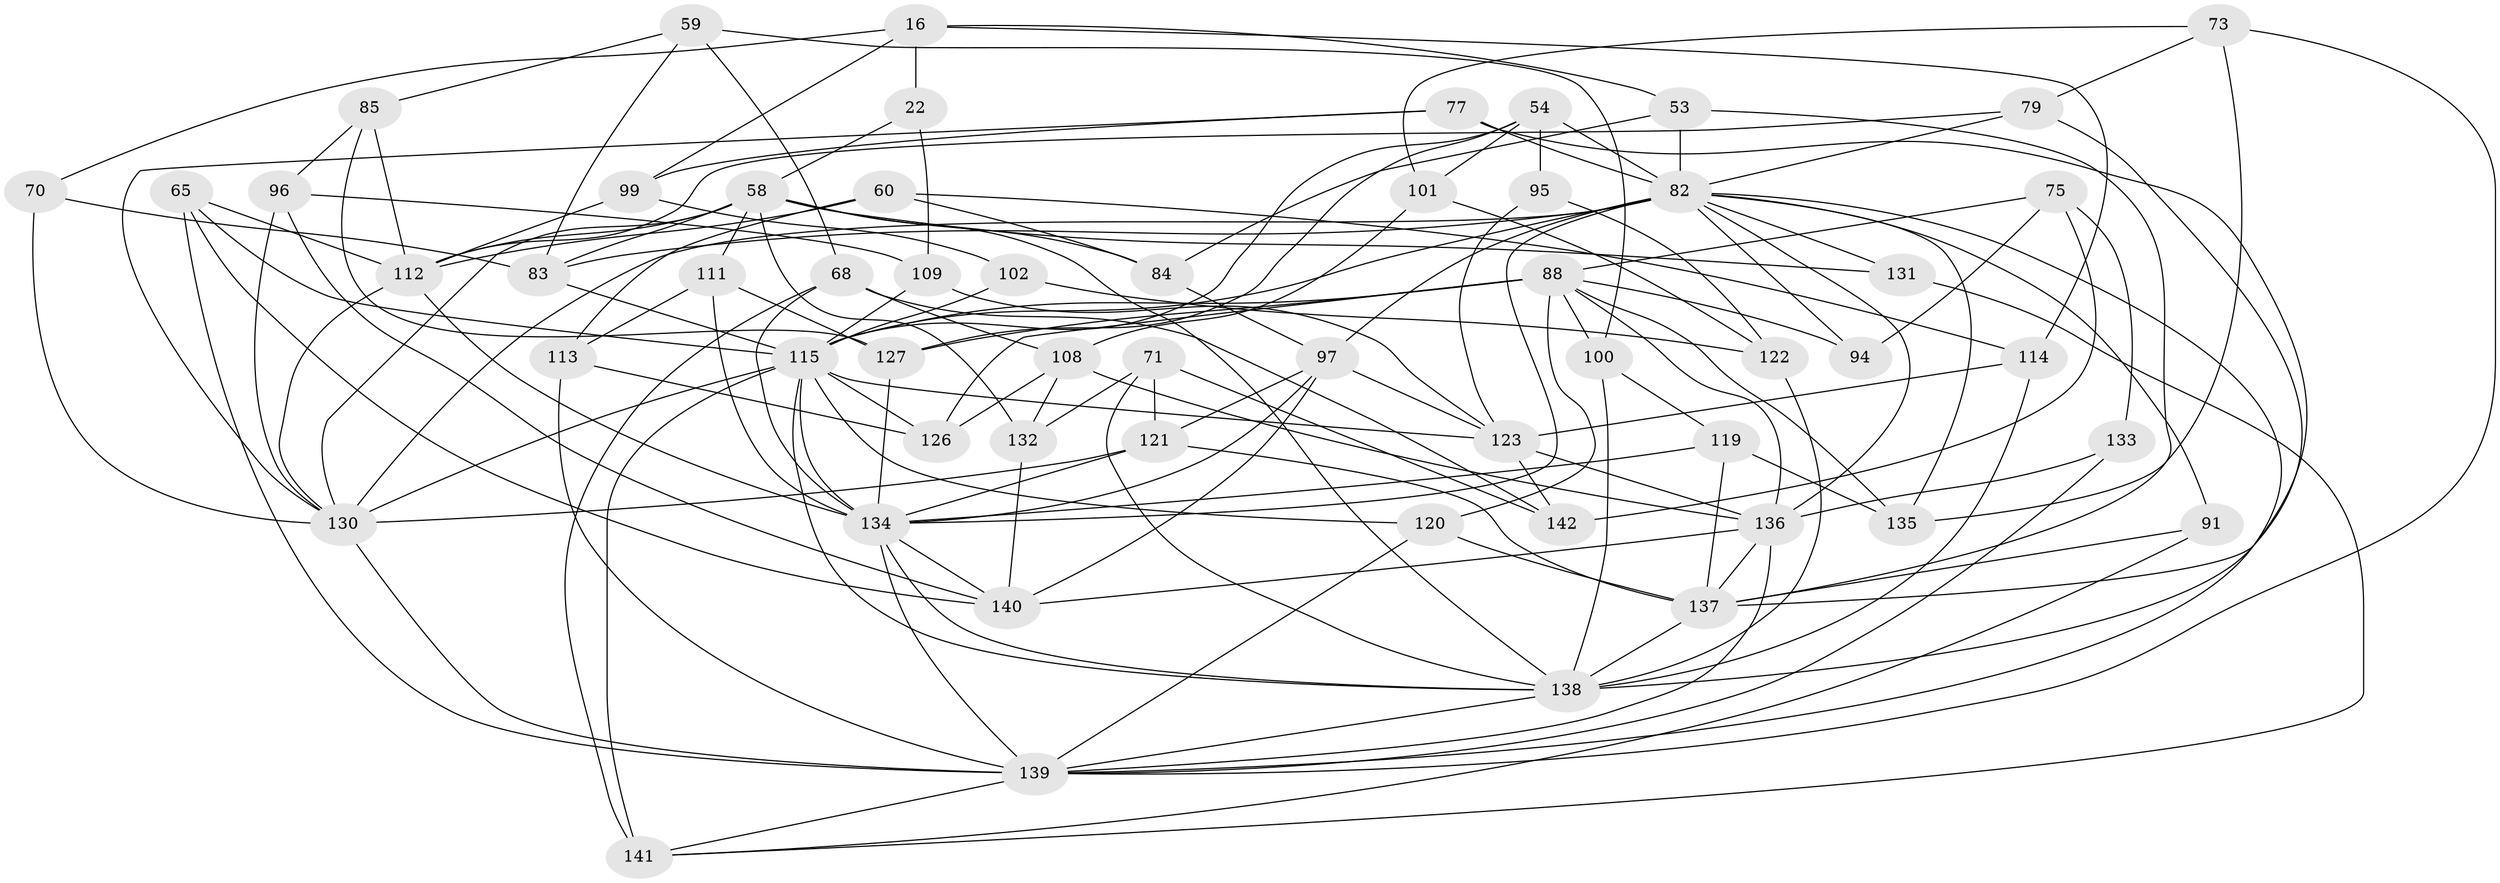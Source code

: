 // original degree distribution, {4: 1.0}
// Generated by graph-tools (version 1.1) at 2025/01/03/04/25 22:01:59]
// undirected, 56 vertices, 150 edges
graph export_dot {
graph [start="1"]
  node [color=gray90,style=filled];
  16 [super="+1"];
  22;
  53;
  54 [super="+12+43"];
  58 [super="+7+52"];
  59;
  60;
  65;
  68 [super="+49"];
  70;
  71;
  73;
  75 [super="+62"];
  77;
  79;
  82 [super="+67+35+44+40"];
  83 [super="+6"];
  84;
  85;
  88 [super="+66+80"];
  91;
  94;
  95;
  96;
  97 [super="+51+46"];
  99;
  100;
  101;
  102;
  108 [super="+86"];
  109;
  111;
  112 [super="+29+69"];
  113;
  114;
  115 [super="+27+93+98+72"];
  119;
  120 [super="+61"];
  121 [super="+13+14"];
  122;
  123 [super="+30+36+74"];
  126;
  127 [super="+116"];
  130 [super="+25+47+118"];
  131 [super="+117"];
  132;
  133;
  134 [super="+128+107+106+92"];
  135;
  136 [super="+125+56"];
  137 [super="+81+110"];
  138 [super="+129"];
  139 [super="+64"];
  140 [super="+63+104"];
  141 [super="+124"];
  142;
  16 -- 22 [weight=2];
  16 -- 114;
  16 -- 53;
  16 -- 70;
  16 -- 99;
  22 -- 109;
  22 -- 58;
  53 -- 84;
  53 -- 82;
  53 -- 137;
  54 -- 95 [weight=2];
  54 -- 101;
  54 -- 127 [weight=2];
  54 -- 82 [weight=3];
  54 -- 115 [weight=2];
  58 -- 111;
  58 -- 131 [weight=2];
  58 -- 132;
  58 -- 83;
  58 -- 84;
  58 -- 112;
  58 -- 130 [weight=3];
  58 -- 138;
  59 -- 68;
  59 -- 100;
  59 -- 85;
  59 -- 83;
  60 -- 113;
  60 -- 84;
  60 -- 112;
  60 -- 114;
  65 -- 112;
  65 -- 139;
  65 -- 140;
  65 -- 115;
  68 -- 134 [weight=3];
  68 -- 108 [weight=2];
  68 -- 142;
  68 -- 141;
  70 -- 130;
  70 -- 83 [weight=2];
  71 -- 132;
  71 -- 142;
  71 -- 121;
  71 -- 138;
  73 -- 101;
  73 -- 135;
  73 -- 79;
  73 -- 139;
  75 -- 133 [weight=2];
  75 -- 142;
  75 -- 94 [weight=2];
  75 -- 88;
  77 -- 82;
  77 -- 138;
  77 -- 99;
  77 -- 130;
  79 -- 137;
  79 -- 112;
  79 -- 82;
  82 -- 91 [weight=2];
  82 -- 97 [weight=3];
  82 -- 115;
  82 -- 135;
  82 -- 131 [weight=3];
  82 -- 94;
  82 -- 130 [weight=2];
  82 -- 134 [weight=2];
  82 -- 136 [weight=3];
  82 -- 83;
  82 -- 139;
  83 -- 115;
  84 -- 97;
  85 -- 127;
  85 -- 96;
  85 -- 112;
  88 -- 100;
  88 -- 135;
  88 -- 136 [weight=2];
  88 -- 127 [weight=2];
  88 -- 126;
  88 -- 94;
  88 -- 115;
  88 -- 120 [weight=2];
  91 -- 137;
  91 -- 141;
  95 -- 123;
  95 -- 122;
  96 -- 130;
  96 -- 140;
  96 -- 109;
  97 -- 140 [weight=2];
  97 -- 121;
  97 -- 123 [weight=2];
  97 -- 134;
  99 -- 102;
  99 -- 112;
  100 -- 119;
  100 -- 138;
  101 -- 122;
  101 -- 108;
  102 -- 122;
  102 -- 115 [weight=2];
  108 -- 132;
  108 -- 126;
  108 -- 136;
  109 -- 123;
  109 -- 115;
  111 -- 113;
  111 -- 134;
  111 -- 127;
  112 -- 130;
  112 -- 134;
  113 -- 126;
  113 -- 139;
  114 -- 123;
  114 -- 138;
  115 -- 141 [weight=2];
  115 -- 126;
  115 -- 123 [weight=2];
  115 -- 130 [weight=2];
  115 -- 134 [weight=2];
  115 -- 138 [weight=3];
  115 -- 120;
  119 -- 135;
  119 -- 137;
  119 -- 134;
  120 -- 139;
  120 -- 137 [weight=2];
  121 -- 137;
  121 -- 130 [weight=3];
  121 -- 134 [weight=2];
  122 -- 138;
  123 -- 142;
  123 -- 136 [weight=2];
  127 -- 134 [weight=2];
  130 -- 139 [weight=2];
  131 -- 141;
  132 -- 140;
  133 -- 136;
  133 -- 139;
  134 -- 140 [weight=2];
  134 -- 139;
  134 -- 138 [weight=2];
  136 -- 140;
  136 -- 139;
  136 -- 137;
  137 -- 138 [weight=4];
  138 -- 139;
  139 -- 141;
}
